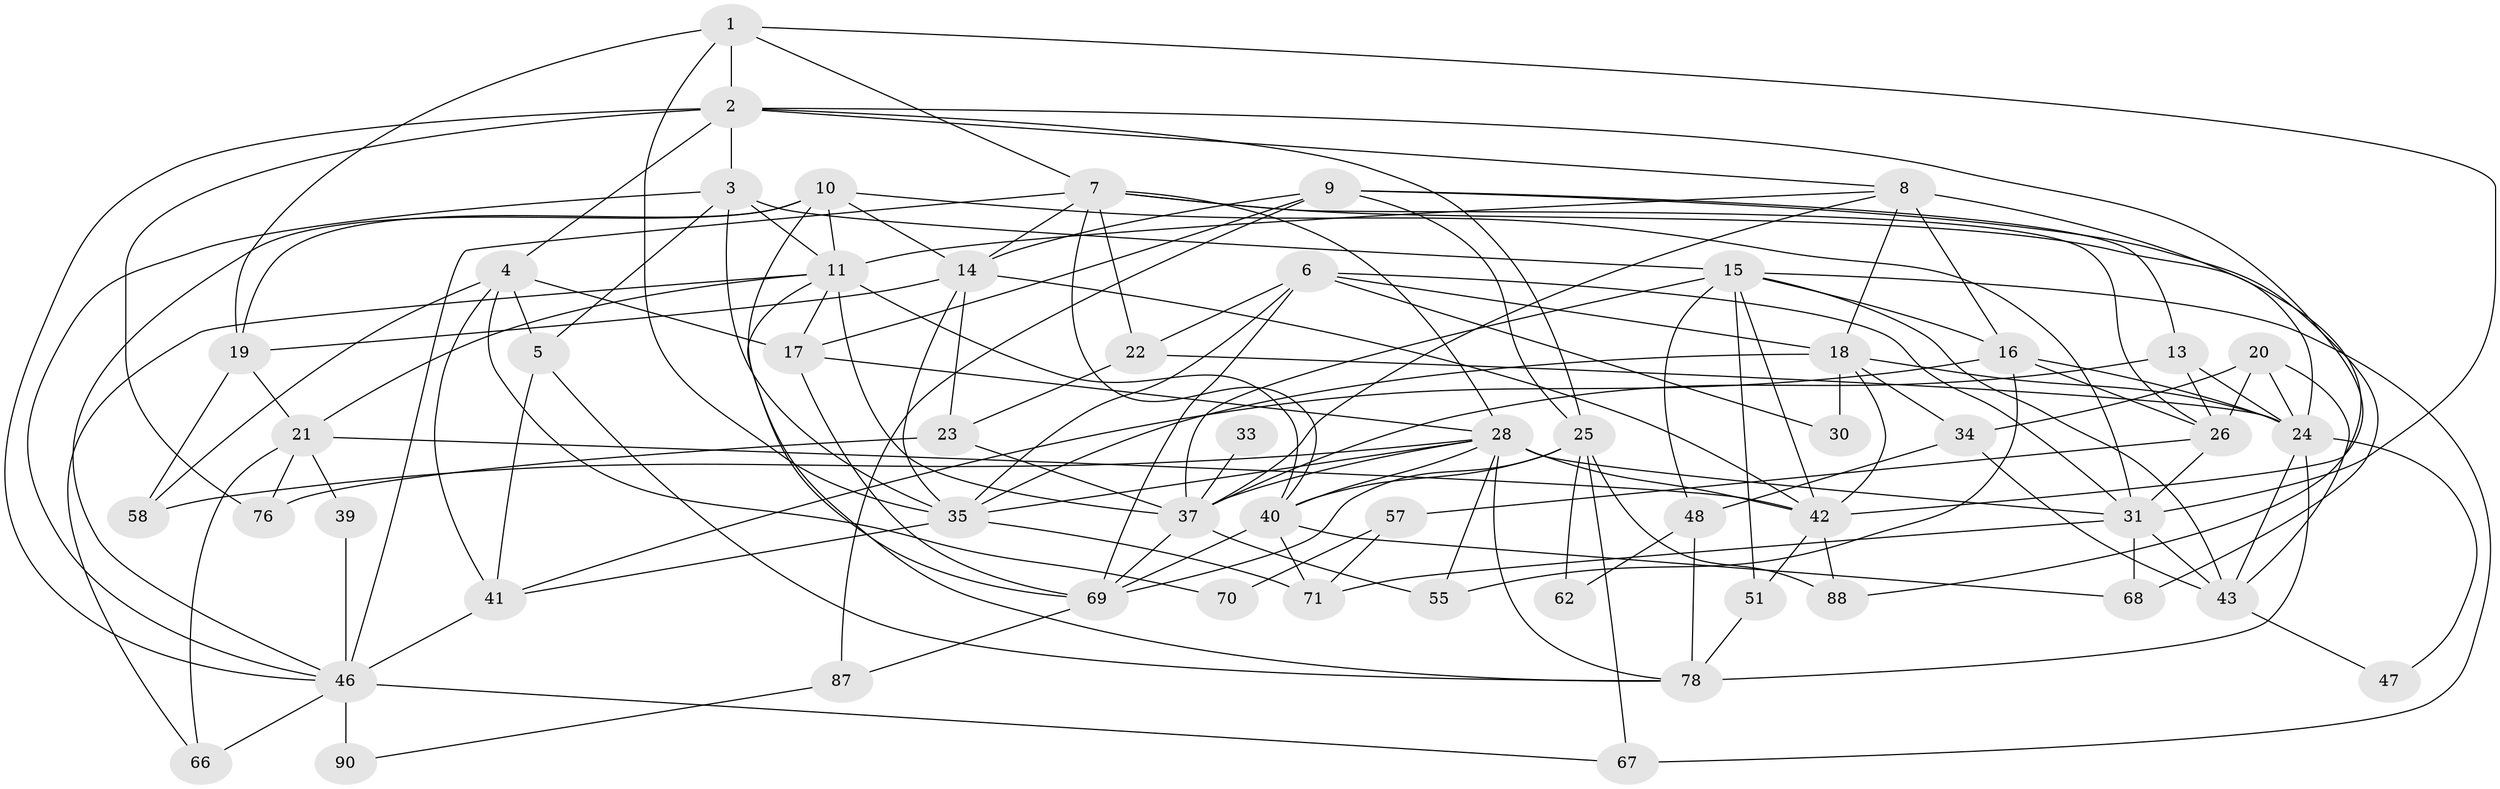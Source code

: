 // original degree distribution, {3: 0.3118279569892473, 6: 0.11827956989247312, 5: 0.11827956989247312, 2: 0.11827956989247312, 4: 0.27956989247311825, 7: 0.03225806451612903, 8: 0.010752688172043012, 9: 0.010752688172043012}
// Generated by graph-tools (version 1.1) at 2025/41/03/06/25 10:41:57]
// undirected, 56 vertices, 145 edges
graph export_dot {
graph [start="1"]
  node [color=gray90,style=filled];
  1 [super="+84"];
  2 [super="+38"];
  3 [super="+85"];
  4 [super="+52"];
  5 [super="+27"];
  6 [super="+92"];
  7 [super="+72"];
  8 [super="+56"];
  9 [super="+73"];
  10 [super="+12"];
  11 [super="+29"];
  13 [super="+49"];
  14 [super="+53"];
  15 [super="+86"];
  16 [super="+75"];
  17 [super="+80"];
  18 [super="+36"];
  19 [super="+64"];
  20 [super="+77"];
  21 [super="+54"];
  22 [super="+50"];
  23;
  24 [super="+79"];
  25 [super="+44"];
  26 [super="+61"];
  28 [super="+60"];
  30;
  31 [super="+32"];
  33;
  34 [super="+91"];
  35 [super="+45"];
  37 [super="+74"];
  39;
  40 [super="+89"];
  41 [super="+59"];
  42 [super="+65"];
  43 [super="+63"];
  46 [super="+83"];
  47;
  48;
  51;
  55;
  57;
  58;
  62;
  66;
  67;
  68;
  69 [super="+81"];
  70;
  71;
  76;
  78 [super="+82"];
  87;
  88;
  90 [super="+93"];
  1 -- 2;
  1 -- 19;
  1 -- 35;
  1 -- 7;
  1 -- 31;
  2 -- 3;
  2 -- 76;
  2 -- 46;
  2 -- 25;
  2 -- 8;
  2 -- 4;
  2 -- 42;
  3 -- 11;
  3 -- 35;
  3 -- 15;
  3 -- 46;
  3 -- 5;
  4 -- 5;
  4 -- 70;
  4 -- 41;
  4 -- 58;
  4 -- 17;
  5 -- 78;
  5 -- 41;
  6 -- 31;
  6 -- 69;
  6 -- 18;
  6 -- 35;
  6 -- 30;
  6 -- 22;
  7 -- 40;
  7 -- 24;
  7 -- 26;
  7 -- 28;
  7 -- 14;
  7 -- 22;
  7 -- 46;
  8 -- 11;
  8 -- 88;
  8 -- 37;
  8 -- 16;
  8 -- 18;
  9 -- 68;
  9 -- 17;
  9 -- 87;
  9 -- 14;
  9 -- 25;
  9 -- 13;
  10 -- 11;
  10 -- 14;
  10 -- 78;
  10 -- 19;
  10 -- 46;
  10 -- 31;
  11 -- 66;
  11 -- 21;
  11 -- 40;
  11 -- 17;
  11 -- 69;
  11 -- 37;
  13 -- 37;
  13 -- 24;
  13 -- 26;
  14 -- 19;
  14 -- 35;
  14 -- 23;
  14 -- 42;
  15 -- 67;
  15 -- 16;
  15 -- 43;
  15 -- 48;
  15 -- 51;
  15 -- 37;
  15 -- 42;
  16 -- 55;
  16 -- 41;
  16 -- 24;
  16 -- 26;
  17 -- 28;
  17 -- 69;
  18 -- 24;
  18 -- 30;
  18 -- 42;
  18 -- 35;
  18 -- 34;
  19 -- 58;
  19 -- 21;
  20 -- 24;
  20 -- 34;
  20 -- 43;
  20 -- 26;
  21 -- 76;
  21 -- 66;
  21 -- 39;
  21 -- 42;
  22 -- 23;
  22 -- 24;
  23 -- 76;
  23 -- 37;
  24 -- 43;
  24 -- 47;
  24 -- 78;
  25 -- 40;
  25 -- 69;
  25 -- 62;
  25 -- 88;
  25 -- 67;
  26 -- 57;
  26 -- 31;
  28 -- 42;
  28 -- 40;
  28 -- 58;
  28 -- 78;
  28 -- 35;
  28 -- 37;
  28 -- 55;
  28 -- 31;
  31 -- 71;
  31 -- 68;
  31 -- 43;
  33 -- 37 [weight=2];
  34 -- 48;
  34 -- 43;
  35 -- 41;
  35 -- 71;
  37 -- 55;
  37 -- 69;
  39 -- 46;
  40 -- 71;
  40 -- 69;
  40 -- 68;
  41 -- 46;
  42 -- 51;
  42 -- 88;
  43 -- 47;
  46 -- 66;
  46 -- 67;
  46 -- 90 [weight=2];
  48 -- 78;
  48 -- 62;
  51 -- 78;
  57 -- 71;
  57 -- 70;
  69 -- 87;
  87 -- 90;
}
